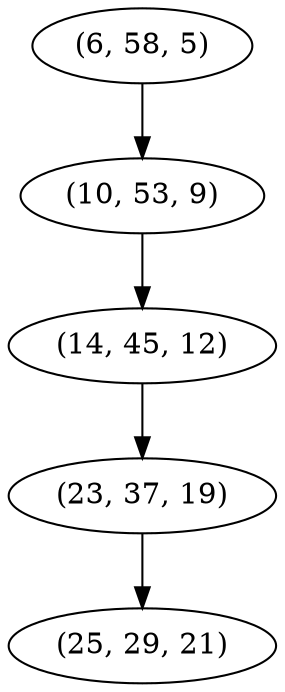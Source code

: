 digraph tree {
    "(6, 58, 5)";
    "(10, 53, 9)";
    "(14, 45, 12)";
    "(23, 37, 19)";
    "(25, 29, 21)";
    "(6, 58, 5)" -> "(10, 53, 9)";
    "(10, 53, 9)" -> "(14, 45, 12)";
    "(14, 45, 12)" -> "(23, 37, 19)";
    "(23, 37, 19)" -> "(25, 29, 21)";
}
